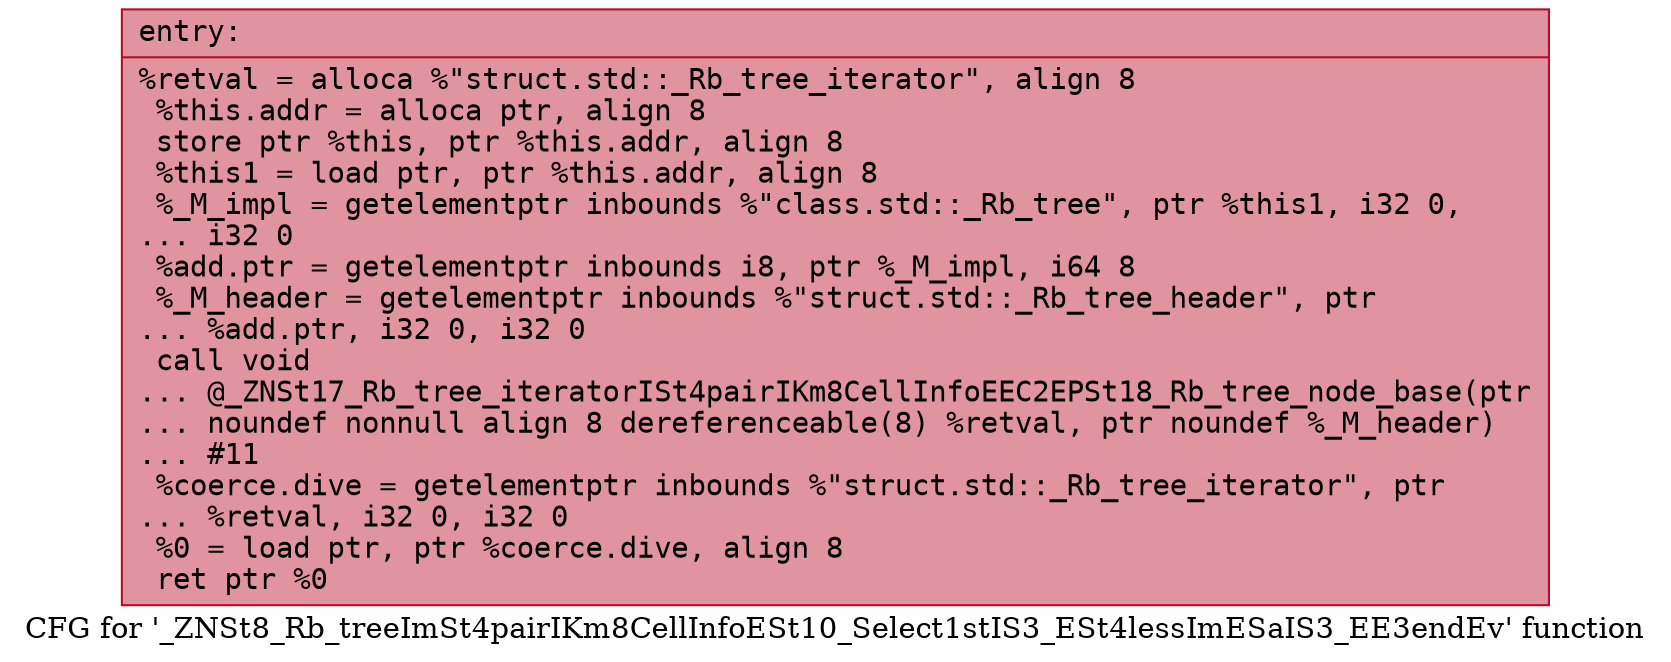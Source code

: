 digraph "CFG for '_ZNSt8_Rb_treeImSt4pairIKm8CellInfoESt10_Select1stIS3_ESt4lessImESaIS3_EE3endEv' function" {
	label="CFG for '_ZNSt8_Rb_treeImSt4pairIKm8CellInfoESt10_Select1stIS3_ESt4lessImESaIS3_EE3endEv' function";

	Node0x562da2040d60 [shape=record,color="#b70d28ff", style=filled, fillcolor="#b70d2870" fontname="Courier",label="{entry:\l|  %retval = alloca %\"struct.std::_Rb_tree_iterator\", align 8\l  %this.addr = alloca ptr, align 8\l  store ptr %this, ptr %this.addr, align 8\l  %this1 = load ptr, ptr %this.addr, align 8\l  %_M_impl = getelementptr inbounds %\"class.std::_Rb_tree\", ptr %this1, i32 0,\l... i32 0\l  %add.ptr = getelementptr inbounds i8, ptr %_M_impl, i64 8\l  %_M_header = getelementptr inbounds %\"struct.std::_Rb_tree_header\", ptr\l... %add.ptr, i32 0, i32 0\l  call void\l... @_ZNSt17_Rb_tree_iteratorISt4pairIKm8CellInfoEEC2EPSt18_Rb_tree_node_base(ptr\l... noundef nonnull align 8 dereferenceable(8) %retval, ptr noundef %_M_header)\l... #11\l  %coerce.dive = getelementptr inbounds %\"struct.std::_Rb_tree_iterator\", ptr\l... %retval, i32 0, i32 0\l  %0 = load ptr, ptr %coerce.dive, align 8\l  ret ptr %0\l}"];
}
